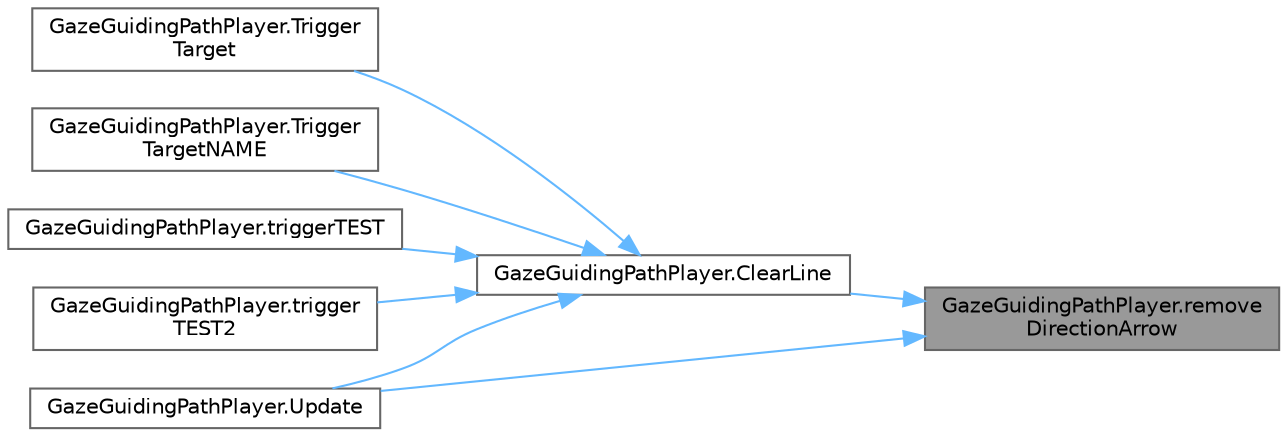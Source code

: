 digraph "GazeGuidingPathPlayer.removeDirectionArrow"
{
 // LATEX_PDF_SIZE
  bgcolor="transparent";
  edge [fontname=Helvetica,fontsize=10,labelfontname=Helvetica,labelfontsize=10];
  node [fontname=Helvetica,fontsize=10,shape=box,height=0.2,width=0.4];
  rankdir="RL";
  Node1 [id="Node000001",label="GazeGuidingPathPlayer.remove\lDirectionArrow",height=0.2,width=0.4,color="gray40", fillcolor="grey60", style="filled", fontcolor="black",tooltip="This method is used to remove the directional arrow set in renderDirectionArrow() from the UI."];
  Node1 -> Node2 [id="edge1_Node000001_Node000002",dir="back",color="steelblue1",style="solid",tooltip=" "];
  Node2 [id="Node000002",label="GazeGuidingPathPlayer.ClearLine",height=0.2,width=0.4,color="grey40", fillcolor="white", style="filled",URL="$class_gaze_guiding_path_player.html#a5e575f6f812ccec44cf0224f24a4d34f",tooltip="This method clears the scene of all visual aids that are currently being rendered."];
  Node2 -> Node3 [id="edge2_Node000002_Node000003",dir="back",color="steelblue1",style="solid",tooltip=" "];
  Node3 [id="Node000003",label="GazeGuidingPathPlayer.Trigger\lTarget",height=0.2,width=0.4,color="grey40", fillcolor="white", style="filled",URL="$class_gaze_guiding_path_player.html#acae814561f1133ae7924fdf93cea6ee5",tooltip=" "];
  Node2 -> Node4 [id="edge3_Node000002_Node000004",dir="back",color="steelblue1",style="solid",tooltip=" "];
  Node4 [id="Node000004",label="GazeGuidingPathPlayer.Trigger\lTargetNAME",height=0.2,width=0.4,color="grey40", fillcolor="white", style="filled",URL="$class_gaze_guiding_path_player.html#a38d64359d68341004bf09e08552a7059",tooltip="This method sets the current target of a GazeGuidingPathPlayer instance."];
  Node2 -> Node5 [id="edge4_Node000002_Node000005",dir="back",color="steelblue1",style="solid",tooltip=" "];
  Node5 [id="Node000005",label="GazeGuidingPathPlayer.triggerTEST",height=0.2,width=0.4,color="grey40", fillcolor="white", style="filled",URL="$class_gaze_guiding_path_player.html#a87d52be10f77fee6e8bc4ee711ef3e83",tooltip=" "];
  Node2 -> Node6 [id="edge5_Node000002_Node000006",dir="back",color="steelblue1",style="solid",tooltip=" "];
  Node6 [id="Node000006",label="GazeGuidingPathPlayer.trigger\lTEST2",height=0.2,width=0.4,color="grey40", fillcolor="white", style="filled",URL="$class_gaze_guiding_path_player.html#a9d9011343e428d41c9ecd4be2c67edc8",tooltip=" "];
  Node2 -> Node7 [id="edge6_Node000002_Node000007",dir="back",color="steelblue1",style="solid",tooltip=" "];
  Node7 [id="Node000007",label="GazeGuidingPathPlayer.Update",height=0.2,width=0.4,color="grey40", fillcolor="white", style="filled",URL="$class_gaze_guiding_path_player.html#a717d6f66883fec93930d0a3a9344a4d4",tooltip="This method updates all active gaze-guiding tools."];
  Node1 -> Node7 [id="edge7_Node000001_Node000007",dir="back",color="steelblue1",style="solid",tooltip=" "];
}
